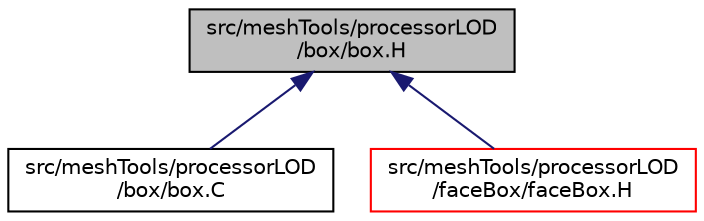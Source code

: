 digraph "src/meshTools/processorLOD/box/box.H"
{
  bgcolor="transparent";
  edge [fontname="Helvetica",fontsize="10",labelfontname="Helvetica",labelfontsize="10"];
  node [fontname="Helvetica",fontsize="10",shape=record];
  Node1 [label="src/meshTools/processorLOD\l/box/box.H",height=0.2,width=0.4,color="black", fillcolor="grey75", style="filled" fontcolor="black"];
  Node1 -> Node2 [dir="back",color="midnightblue",fontsize="10",style="solid",fontname="Helvetica"];
  Node2 [label="src/meshTools/processorLOD\l/box/box.C",height=0.2,width=0.4,color="black",URL="$box_8C.html"];
  Node1 -> Node3 [dir="back",color="midnightblue",fontsize="10",style="solid",fontname="Helvetica"];
  Node3 [label="src/meshTools/processorLOD\l/faceBox/faceBox.H",height=0.2,width=0.4,color="red",URL="$faceBox_8H.html"];
}
